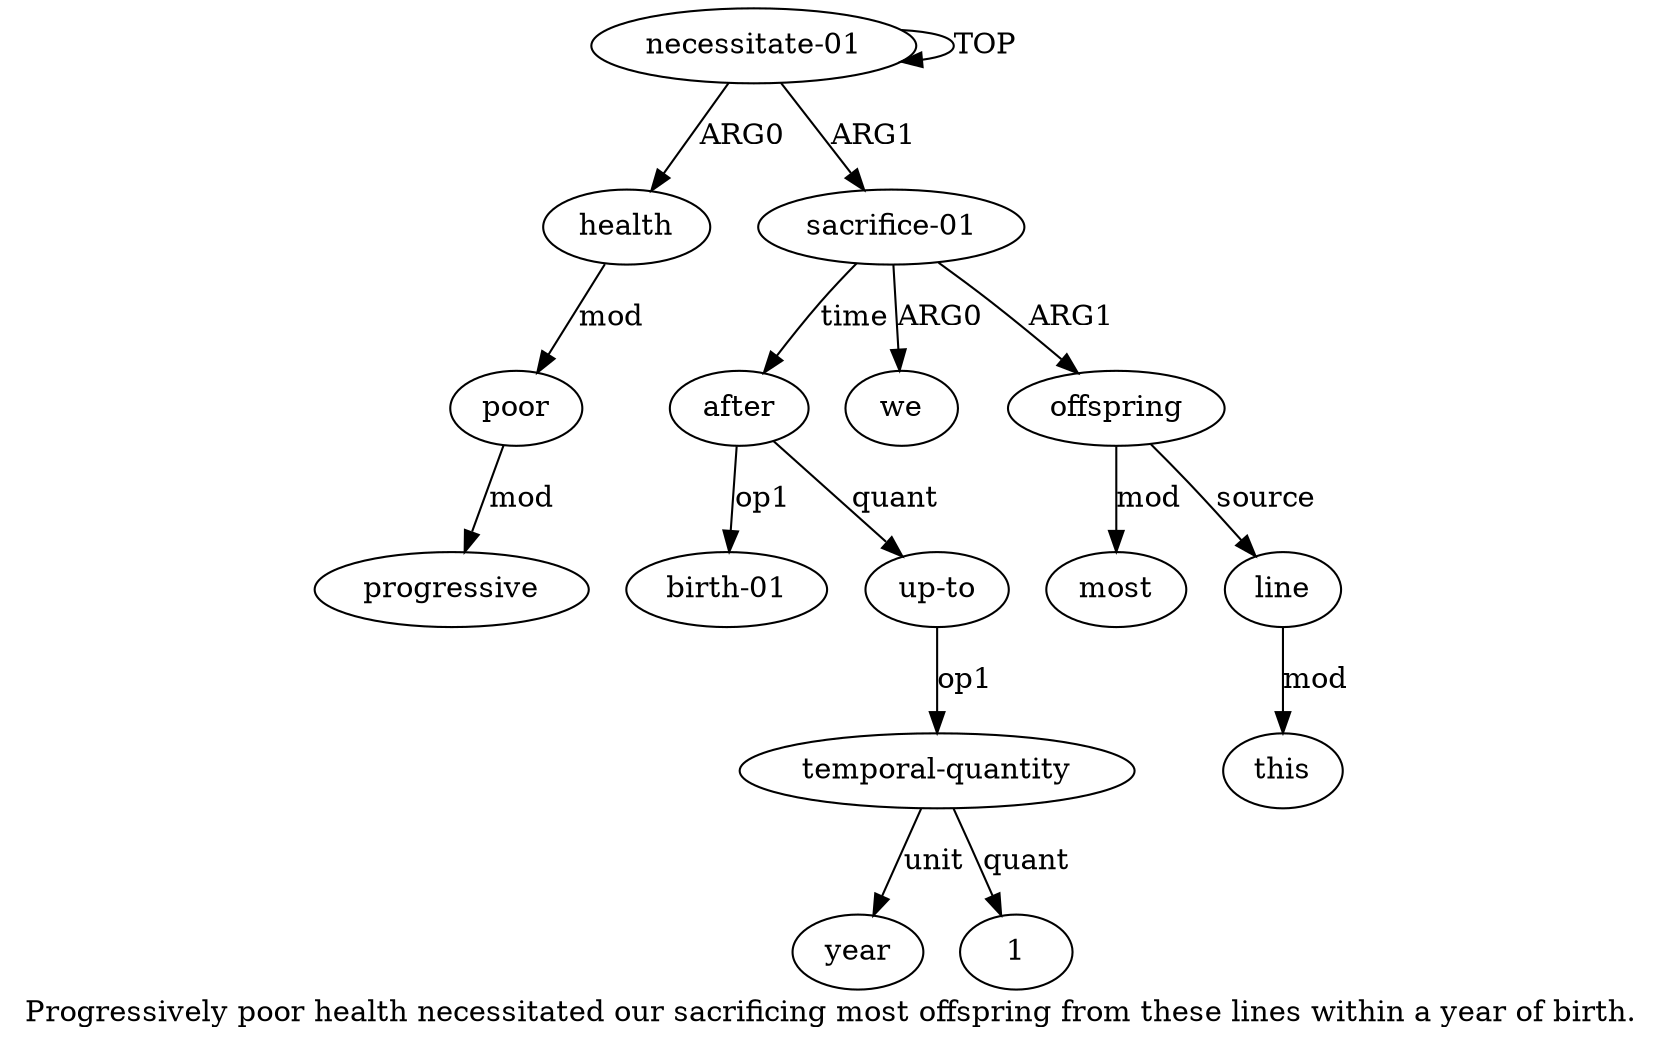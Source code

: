 digraph  {
	graph [label="Progressively poor health necessitated our sacrificing most offspring from these lines within a year of birth."];
	node [label="\N"];
	a14	 [color=black,
		gold_ind=14,
		gold_label=year,
		label=year,
		test_ind=14,
		test_label=year];
	"a13 1"	 [color=black,
		gold_ind=-1,
		gold_label=1,
		label=1,
		test_ind=-1,
		test_label=1];
	a11	 [color=black,
		gold_ind=11,
		gold_label="birth-01",
		label="birth-01",
		test_ind=11,
		test_label="birth-01"];
	a10	 [color=black,
		gold_ind=10,
		gold_label=after,
		label=after,
		test_ind=10,
		test_label=after];
	a10 -> a11 [key=0,
	color=black,
	gold_label=op1,
	label=op1,
	test_label=op1];
a12 [color=black,
	gold_ind=12,
	gold_label="up-to",
	label="up-to",
	test_ind=12,
	test_label="up-to"];
a10 -> a12 [key=0,
color=black,
gold_label=quant,
label=quant,
test_label=quant];
a13 [color=black,
gold_ind=13,
gold_label="temporal-quantity",
label="temporal-quantity",
test_ind=13,
test_label="temporal-quantity"];
a13 -> a14 [key=0,
color=black,
gold_label=unit,
label=unit,
test_label=unit];
a13 -> "a13 1" [key=0,
color=black,
gold_label=quant,
label=quant,
test_label=quant];
a12 -> a13 [key=0,
color=black,
gold_label=op1,
label=op1,
test_label=op1];
a1 [color=black,
gold_ind=1,
gold_label=health,
label=health,
test_ind=1,
test_label=health];
a2 [color=black,
gold_ind=2,
gold_label=poor,
label=poor,
test_ind=2,
test_label=poor];
a1 -> a2 [key=0,
color=black,
gold_label=mod,
label=mod,
test_label=mod];
a0 [color=black,
gold_ind=0,
gold_label="necessitate-01",
label="necessitate-01",
test_ind=0,
test_label="necessitate-01"];
a0 -> a1 [key=0,
color=black,
gold_label=ARG0,
label=ARG0,
test_label=ARG0];
a0 -> a0 [key=0,
color=black,
gold_label=TOP,
label=TOP,
test_label=TOP];
a4 [color=black,
gold_ind=4,
gold_label="sacrifice-01",
label="sacrifice-01",
test_ind=4,
test_label="sacrifice-01"];
a0 -> a4 [key=0,
color=black,
gold_label=ARG1,
label=ARG1,
test_label=ARG1];
a3 [color=black,
gold_ind=3,
gold_label=progressive,
label=progressive,
test_ind=3,
test_label=progressive];
a2 -> a3 [key=0,
color=black,
gold_label=mod,
label=mod,
test_label=mod];
a5 [color=black,
gold_ind=5,
gold_label=we,
label=we,
test_ind=5,
test_label=we];
a4 -> a10 [key=0,
color=black,
gold_label=time,
label=time,
test_label=time];
a4 -> a5 [key=0,
color=black,
gold_label=ARG0,
label=ARG0,
test_label=ARG0];
a6 [color=black,
gold_ind=6,
gold_label=offspring,
label=offspring,
test_ind=6,
test_label=offspring];
a4 -> a6 [key=0,
color=black,
gold_label=ARG1,
label=ARG1,
test_label=ARG1];
a7 [color=black,
gold_ind=7,
gold_label=most,
label=most,
test_ind=7,
test_label=most];
a6 -> a7 [key=0,
color=black,
gold_label=mod,
label=mod,
test_label=mod];
a8 [color=black,
gold_ind=8,
gold_label=line,
label=line,
test_ind=8,
test_label=line];
a6 -> a8 [key=0,
color=black,
gold_label=source,
label=source,
test_label=source];
a9 [color=black,
gold_ind=9,
gold_label=this,
label=this,
test_ind=9,
test_label=this];
a8 -> a9 [key=0,
color=black,
gold_label=mod,
label=mod,
test_label=mod];
}
